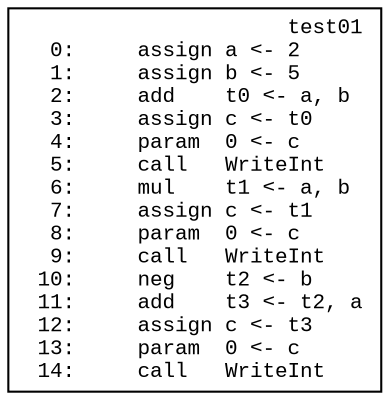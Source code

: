 digraph IR {
  graph [fontname="Times New Roman",fontsize=10];
  node  [fontname="Courier New",fontsize=10];
  edge  [fontname="Times New Roman",fontsize=10];

  // scope 'test01'
  test01_cb [label="test01\r  0:     assign a <- 2\l  1:     assign b <- 5\l  2:     add    t0 <- a, b\l  3:     assign c <- t0\l  4:     param  0 <- c\l  5:     call   WriteInt\l  6:     mul    t1 <- a, b\l  7:     assign c <- t1\l  8:     param  0 <- c\l  9:     call   WriteInt\l 10:     neg    t2 <- b\l 11:     add    t3 <- t2, a\l 12:     assign c <- t3\l 13:     param  0 <- c\l 14:     call   WriteInt\l",shape=box]
}
